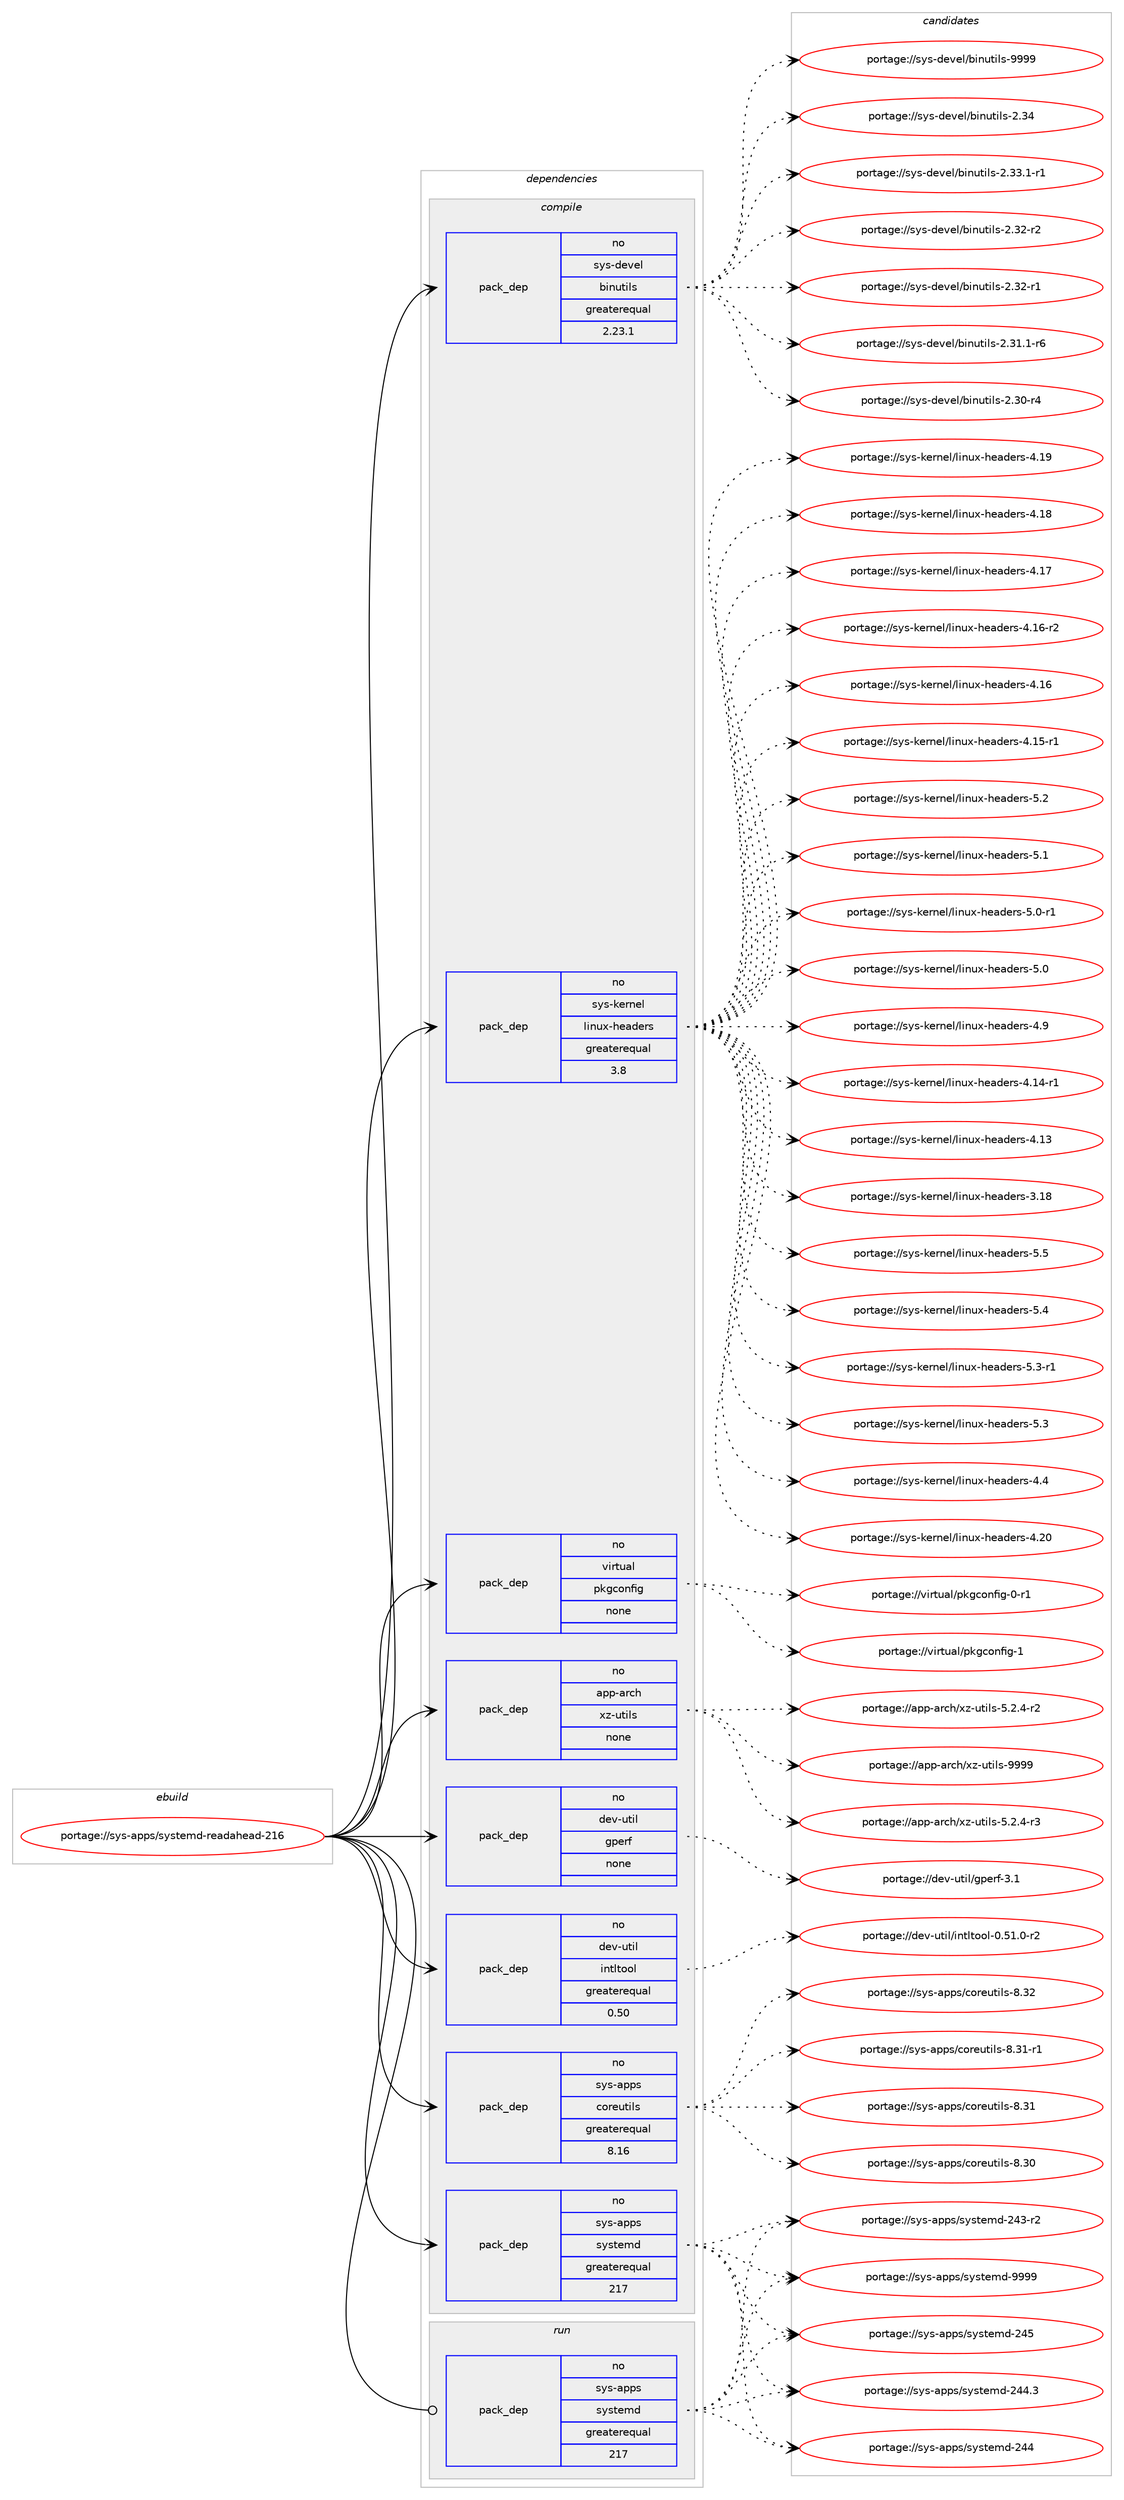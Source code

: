 digraph prolog {

# *************
# Graph options
# *************

newrank=true;
concentrate=true;
compound=true;
graph [rankdir=LR,fontname=Helvetica,fontsize=10,ranksep=1.5];#, ranksep=2.5, nodesep=0.2];
edge  [arrowhead=vee];
node  [fontname=Helvetica,fontsize=10];

# **********
# The ebuild
# **********

subgraph cluster_leftcol {
color=gray;
rank=same;
label=<<i>ebuild</i>>;
id [label="portage://sys-apps/systemd-readahead-216", color=red, width=4, href="../sys-apps/systemd-readahead-216.svg"];
}

# ****************
# The dependencies
# ****************

subgraph cluster_midcol {
color=gray;
label=<<i>dependencies</i>>;
subgraph cluster_compile {
fillcolor="#eeeeee";
style=filled;
label=<<i>compile</i>>;
subgraph pack23256 {
dependency28935 [label=<<TABLE BORDER="0" CELLBORDER="1" CELLSPACING="0" CELLPADDING="4" WIDTH="220"><TR><TD ROWSPAN="6" CELLPADDING="30">pack_dep</TD></TR><TR><TD WIDTH="110">no</TD></TR><TR><TD>app-arch</TD></TR><TR><TD>xz-utils</TD></TR><TR><TD>none</TD></TR><TR><TD></TD></TR></TABLE>>, shape=none, color=blue];
}
id:e -> dependency28935:w [weight=20,style="solid",arrowhead="vee"];
subgraph pack23257 {
dependency28936 [label=<<TABLE BORDER="0" CELLBORDER="1" CELLSPACING="0" CELLPADDING="4" WIDTH="220"><TR><TD ROWSPAN="6" CELLPADDING="30">pack_dep</TD></TR><TR><TD WIDTH="110">no</TD></TR><TR><TD>dev-util</TD></TR><TR><TD>gperf</TD></TR><TR><TD>none</TD></TR><TR><TD></TD></TR></TABLE>>, shape=none, color=blue];
}
id:e -> dependency28936:w [weight=20,style="solid",arrowhead="vee"];
subgraph pack23258 {
dependency28937 [label=<<TABLE BORDER="0" CELLBORDER="1" CELLSPACING="0" CELLPADDING="4" WIDTH="220"><TR><TD ROWSPAN="6" CELLPADDING="30">pack_dep</TD></TR><TR><TD WIDTH="110">no</TD></TR><TR><TD>dev-util</TD></TR><TR><TD>intltool</TD></TR><TR><TD>greaterequal</TD></TR><TR><TD>0.50</TD></TR></TABLE>>, shape=none, color=blue];
}
id:e -> dependency28937:w [weight=20,style="solid",arrowhead="vee"];
subgraph pack23259 {
dependency28938 [label=<<TABLE BORDER="0" CELLBORDER="1" CELLSPACING="0" CELLPADDING="4" WIDTH="220"><TR><TD ROWSPAN="6" CELLPADDING="30">pack_dep</TD></TR><TR><TD WIDTH="110">no</TD></TR><TR><TD>sys-apps</TD></TR><TR><TD>coreutils</TD></TR><TR><TD>greaterequal</TD></TR><TR><TD>8.16</TD></TR></TABLE>>, shape=none, color=blue];
}
id:e -> dependency28938:w [weight=20,style="solid",arrowhead="vee"];
subgraph pack23260 {
dependency28939 [label=<<TABLE BORDER="0" CELLBORDER="1" CELLSPACING="0" CELLPADDING="4" WIDTH="220"><TR><TD ROWSPAN="6" CELLPADDING="30">pack_dep</TD></TR><TR><TD WIDTH="110">no</TD></TR><TR><TD>sys-apps</TD></TR><TR><TD>systemd</TD></TR><TR><TD>greaterequal</TD></TR><TR><TD>217</TD></TR></TABLE>>, shape=none, color=blue];
}
id:e -> dependency28939:w [weight=20,style="solid",arrowhead="vee"];
subgraph pack23261 {
dependency28940 [label=<<TABLE BORDER="0" CELLBORDER="1" CELLSPACING="0" CELLPADDING="4" WIDTH="220"><TR><TD ROWSPAN="6" CELLPADDING="30">pack_dep</TD></TR><TR><TD WIDTH="110">no</TD></TR><TR><TD>sys-devel</TD></TR><TR><TD>binutils</TD></TR><TR><TD>greaterequal</TD></TR><TR><TD>2.23.1</TD></TR></TABLE>>, shape=none, color=blue];
}
id:e -> dependency28940:w [weight=20,style="solid",arrowhead="vee"];
subgraph pack23262 {
dependency28941 [label=<<TABLE BORDER="0" CELLBORDER="1" CELLSPACING="0" CELLPADDING="4" WIDTH="220"><TR><TD ROWSPAN="6" CELLPADDING="30">pack_dep</TD></TR><TR><TD WIDTH="110">no</TD></TR><TR><TD>sys-kernel</TD></TR><TR><TD>linux-headers</TD></TR><TR><TD>greaterequal</TD></TR><TR><TD>3.8</TD></TR></TABLE>>, shape=none, color=blue];
}
id:e -> dependency28941:w [weight=20,style="solid",arrowhead="vee"];
subgraph pack23263 {
dependency28942 [label=<<TABLE BORDER="0" CELLBORDER="1" CELLSPACING="0" CELLPADDING="4" WIDTH="220"><TR><TD ROWSPAN="6" CELLPADDING="30">pack_dep</TD></TR><TR><TD WIDTH="110">no</TD></TR><TR><TD>virtual</TD></TR><TR><TD>pkgconfig</TD></TR><TR><TD>none</TD></TR><TR><TD></TD></TR></TABLE>>, shape=none, color=blue];
}
id:e -> dependency28942:w [weight=20,style="solid",arrowhead="vee"];
}
subgraph cluster_compileandrun {
fillcolor="#eeeeee";
style=filled;
label=<<i>compile and run</i>>;
}
subgraph cluster_run {
fillcolor="#eeeeee";
style=filled;
label=<<i>run</i>>;
subgraph pack23264 {
dependency28943 [label=<<TABLE BORDER="0" CELLBORDER="1" CELLSPACING="0" CELLPADDING="4" WIDTH="220"><TR><TD ROWSPAN="6" CELLPADDING="30">pack_dep</TD></TR><TR><TD WIDTH="110">no</TD></TR><TR><TD>sys-apps</TD></TR><TR><TD>systemd</TD></TR><TR><TD>greaterequal</TD></TR><TR><TD>217</TD></TR></TABLE>>, shape=none, color=blue];
}
id:e -> dependency28943:w [weight=20,style="solid",arrowhead="odot"];
}
}

# **************
# The candidates
# **************

subgraph cluster_choices {
rank=same;
color=gray;
label=<<i>candidates</i>>;

subgraph choice23256 {
color=black;
nodesep=1;
choice9711211245971149910447120122451171161051081154557575757 [label="portage://app-arch/xz-utils-9999", color=red, width=4,href="../app-arch/xz-utils-9999.svg"];
choice9711211245971149910447120122451171161051081154553465046524511451 [label="portage://app-arch/xz-utils-5.2.4-r3", color=red, width=4,href="../app-arch/xz-utils-5.2.4-r3.svg"];
choice9711211245971149910447120122451171161051081154553465046524511450 [label="portage://app-arch/xz-utils-5.2.4-r2", color=red, width=4,href="../app-arch/xz-utils-5.2.4-r2.svg"];
dependency28935:e -> choice9711211245971149910447120122451171161051081154557575757:w [style=dotted,weight="100"];
dependency28935:e -> choice9711211245971149910447120122451171161051081154553465046524511451:w [style=dotted,weight="100"];
dependency28935:e -> choice9711211245971149910447120122451171161051081154553465046524511450:w [style=dotted,weight="100"];
}
subgraph choice23257 {
color=black;
nodesep=1;
choice100101118451171161051084710311210111410245514649 [label="portage://dev-util/gperf-3.1", color=red, width=4,href="../dev-util/gperf-3.1.svg"];
dependency28936:e -> choice100101118451171161051084710311210111410245514649:w [style=dotted,weight="100"];
}
subgraph choice23258 {
color=black;
nodesep=1;
choice1001011184511711610510847105110116108116111111108454846534946484511450 [label="portage://dev-util/intltool-0.51.0-r2", color=red, width=4,href="../dev-util/intltool-0.51.0-r2.svg"];
dependency28937:e -> choice1001011184511711610510847105110116108116111111108454846534946484511450:w [style=dotted,weight="100"];
}
subgraph choice23259 {
color=black;
nodesep=1;
choice115121115459711211211547991111141011171161051081154556465150 [label="portage://sys-apps/coreutils-8.32", color=red, width=4,href="../sys-apps/coreutils-8.32.svg"];
choice1151211154597112112115479911111410111711610510811545564651494511449 [label="portage://sys-apps/coreutils-8.31-r1", color=red, width=4,href="../sys-apps/coreutils-8.31-r1.svg"];
choice115121115459711211211547991111141011171161051081154556465149 [label="portage://sys-apps/coreutils-8.31", color=red, width=4,href="../sys-apps/coreutils-8.31.svg"];
choice115121115459711211211547991111141011171161051081154556465148 [label="portage://sys-apps/coreutils-8.30", color=red, width=4,href="../sys-apps/coreutils-8.30.svg"];
dependency28938:e -> choice115121115459711211211547991111141011171161051081154556465150:w [style=dotted,weight="100"];
dependency28938:e -> choice1151211154597112112115479911111410111711610510811545564651494511449:w [style=dotted,weight="100"];
dependency28938:e -> choice115121115459711211211547991111141011171161051081154556465149:w [style=dotted,weight="100"];
dependency28938:e -> choice115121115459711211211547991111141011171161051081154556465148:w [style=dotted,weight="100"];
}
subgraph choice23260 {
color=black;
nodesep=1;
choice1151211154597112112115471151211151161011091004557575757 [label="portage://sys-apps/systemd-9999", color=red, width=4,href="../sys-apps/systemd-9999.svg"];
choice11512111545971121121154711512111511610110910045505253 [label="portage://sys-apps/systemd-245", color=red, width=4,href="../sys-apps/systemd-245.svg"];
choice115121115459711211211547115121115116101109100455052524651 [label="portage://sys-apps/systemd-244.3", color=red, width=4,href="../sys-apps/systemd-244.3.svg"];
choice11512111545971121121154711512111511610110910045505252 [label="portage://sys-apps/systemd-244", color=red, width=4,href="../sys-apps/systemd-244.svg"];
choice115121115459711211211547115121115116101109100455052514511450 [label="portage://sys-apps/systemd-243-r2", color=red, width=4,href="../sys-apps/systemd-243-r2.svg"];
dependency28939:e -> choice1151211154597112112115471151211151161011091004557575757:w [style=dotted,weight="100"];
dependency28939:e -> choice11512111545971121121154711512111511610110910045505253:w [style=dotted,weight="100"];
dependency28939:e -> choice115121115459711211211547115121115116101109100455052524651:w [style=dotted,weight="100"];
dependency28939:e -> choice11512111545971121121154711512111511610110910045505252:w [style=dotted,weight="100"];
dependency28939:e -> choice115121115459711211211547115121115116101109100455052514511450:w [style=dotted,weight="100"];
}
subgraph choice23261 {
color=black;
nodesep=1;
choice1151211154510010111810110847981051101171161051081154557575757 [label="portage://sys-devel/binutils-9999", color=red, width=4,href="../sys-devel/binutils-9999.svg"];
choice1151211154510010111810110847981051101171161051081154550465152 [label="portage://sys-devel/binutils-2.34", color=red, width=4,href="../sys-devel/binutils-2.34.svg"];
choice115121115451001011181011084798105110117116105108115455046515146494511449 [label="portage://sys-devel/binutils-2.33.1-r1", color=red, width=4,href="../sys-devel/binutils-2.33.1-r1.svg"];
choice11512111545100101118101108479810511011711610510811545504651504511450 [label="portage://sys-devel/binutils-2.32-r2", color=red, width=4,href="../sys-devel/binutils-2.32-r2.svg"];
choice11512111545100101118101108479810511011711610510811545504651504511449 [label="portage://sys-devel/binutils-2.32-r1", color=red, width=4,href="../sys-devel/binutils-2.32-r1.svg"];
choice115121115451001011181011084798105110117116105108115455046514946494511454 [label="portage://sys-devel/binutils-2.31.1-r6", color=red, width=4,href="../sys-devel/binutils-2.31.1-r6.svg"];
choice11512111545100101118101108479810511011711610510811545504651484511452 [label="portage://sys-devel/binutils-2.30-r4", color=red, width=4,href="../sys-devel/binutils-2.30-r4.svg"];
dependency28940:e -> choice1151211154510010111810110847981051101171161051081154557575757:w [style=dotted,weight="100"];
dependency28940:e -> choice1151211154510010111810110847981051101171161051081154550465152:w [style=dotted,weight="100"];
dependency28940:e -> choice115121115451001011181011084798105110117116105108115455046515146494511449:w [style=dotted,weight="100"];
dependency28940:e -> choice11512111545100101118101108479810511011711610510811545504651504511450:w [style=dotted,weight="100"];
dependency28940:e -> choice11512111545100101118101108479810511011711610510811545504651504511449:w [style=dotted,weight="100"];
dependency28940:e -> choice115121115451001011181011084798105110117116105108115455046514946494511454:w [style=dotted,weight="100"];
dependency28940:e -> choice11512111545100101118101108479810511011711610510811545504651484511452:w [style=dotted,weight="100"];
}
subgraph choice23262 {
color=black;
nodesep=1;
choice1151211154510710111411010110847108105110117120451041019710010111411545534653 [label="portage://sys-kernel/linux-headers-5.5", color=red, width=4,href="../sys-kernel/linux-headers-5.5.svg"];
choice1151211154510710111411010110847108105110117120451041019710010111411545534652 [label="portage://sys-kernel/linux-headers-5.4", color=red, width=4,href="../sys-kernel/linux-headers-5.4.svg"];
choice11512111545107101114110101108471081051101171204510410197100101114115455346514511449 [label="portage://sys-kernel/linux-headers-5.3-r1", color=red, width=4,href="../sys-kernel/linux-headers-5.3-r1.svg"];
choice1151211154510710111411010110847108105110117120451041019710010111411545534651 [label="portage://sys-kernel/linux-headers-5.3", color=red, width=4,href="../sys-kernel/linux-headers-5.3.svg"];
choice1151211154510710111411010110847108105110117120451041019710010111411545534650 [label="portage://sys-kernel/linux-headers-5.2", color=red, width=4,href="../sys-kernel/linux-headers-5.2.svg"];
choice1151211154510710111411010110847108105110117120451041019710010111411545534649 [label="portage://sys-kernel/linux-headers-5.1", color=red, width=4,href="../sys-kernel/linux-headers-5.1.svg"];
choice11512111545107101114110101108471081051101171204510410197100101114115455346484511449 [label="portage://sys-kernel/linux-headers-5.0-r1", color=red, width=4,href="../sys-kernel/linux-headers-5.0-r1.svg"];
choice1151211154510710111411010110847108105110117120451041019710010111411545534648 [label="portage://sys-kernel/linux-headers-5.0", color=red, width=4,href="../sys-kernel/linux-headers-5.0.svg"];
choice1151211154510710111411010110847108105110117120451041019710010111411545524657 [label="portage://sys-kernel/linux-headers-4.9", color=red, width=4,href="../sys-kernel/linux-headers-4.9.svg"];
choice1151211154510710111411010110847108105110117120451041019710010111411545524652 [label="portage://sys-kernel/linux-headers-4.4", color=red, width=4,href="../sys-kernel/linux-headers-4.4.svg"];
choice115121115451071011141101011084710810511011712045104101971001011141154552465048 [label="portage://sys-kernel/linux-headers-4.20", color=red, width=4,href="../sys-kernel/linux-headers-4.20.svg"];
choice115121115451071011141101011084710810511011712045104101971001011141154552464957 [label="portage://sys-kernel/linux-headers-4.19", color=red, width=4,href="../sys-kernel/linux-headers-4.19.svg"];
choice115121115451071011141101011084710810511011712045104101971001011141154552464956 [label="portage://sys-kernel/linux-headers-4.18", color=red, width=4,href="../sys-kernel/linux-headers-4.18.svg"];
choice115121115451071011141101011084710810511011712045104101971001011141154552464955 [label="portage://sys-kernel/linux-headers-4.17", color=red, width=4,href="../sys-kernel/linux-headers-4.17.svg"];
choice1151211154510710111411010110847108105110117120451041019710010111411545524649544511450 [label="portage://sys-kernel/linux-headers-4.16-r2", color=red, width=4,href="../sys-kernel/linux-headers-4.16-r2.svg"];
choice115121115451071011141101011084710810511011712045104101971001011141154552464954 [label="portage://sys-kernel/linux-headers-4.16", color=red, width=4,href="../sys-kernel/linux-headers-4.16.svg"];
choice1151211154510710111411010110847108105110117120451041019710010111411545524649534511449 [label="portage://sys-kernel/linux-headers-4.15-r1", color=red, width=4,href="../sys-kernel/linux-headers-4.15-r1.svg"];
choice1151211154510710111411010110847108105110117120451041019710010111411545524649524511449 [label="portage://sys-kernel/linux-headers-4.14-r1", color=red, width=4,href="../sys-kernel/linux-headers-4.14-r1.svg"];
choice115121115451071011141101011084710810511011712045104101971001011141154552464951 [label="portage://sys-kernel/linux-headers-4.13", color=red, width=4,href="../sys-kernel/linux-headers-4.13.svg"];
choice115121115451071011141101011084710810511011712045104101971001011141154551464956 [label="portage://sys-kernel/linux-headers-3.18", color=red, width=4,href="../sys-kernel/linux-headers-3.18.svg"];
dependency28941:e -> choice1151211154510710111411010110847108105110117120451041019710010111411545534653:w [style=dotted,weight="100"];
dependency28941:e -> choice1151211154510710111411010110847108105110117120451041019710010111411545534652:w [style=dotted,weight="100"];
dependency28941:e -> choice11512111545107101114110101108471081051101171204510410197100101114115455346514511449:w [style=dotted,weight="100"];
dependency28941:e -> choice1151211154510710111411010110847108105110117120451041019710010111411545534651:w [style=dotted,weight="100"];
dependency28941:e -> choice1151211154510710111411010110847108105110117120451041019710010111411545534650:w [style=dotted,weight="100"];
dependency28941:e -> choice1151211154510710111411010110847108105110117120451041019710010111411545534649:w [style=dotted,weight="100"];
dependency28941:e -> choice11512111545107101114110101108471081051101171204510410197100101114115455346484511449:w [style=dotted,weight="100"];
dependency28941:e -> choice1151211154510710111411010110847108105110117120451041019710010111411545534648:w [style=dotted,weight="100"];
dependency28941:e -> choice1151211154510710111411010110847108105110117120451041019710010111411545524657:w [style=dotted,weight="100"];
dependency28941:e -> choice1151211154510710111411010110847108105110117120451041019710010111411545524652:w [style=dotted,weight="100"];
dependency28941:e -> choice115121115451071011141101011084710810511011712045104101971001011141154552465048:w [style=dotted,weight="100"];
dependency28941:e -> choice115121115451071011141101011084710810511011712045104101971001011141154552464957:w [style=dotted,weight="100"];
dependency28941:e -> choice115121115451071011141101011084710810511011712045104101971001011141154552464956:w [style=dotted,weight="100"];
dependency28941:e -> choice115121115451071011141101011084710810511011712045104101971001011141154552464955:w [style=dotted,weight="100"];
dependency28941:e -> choice1151211154510710111411010110847108105110117120451041019710010111411545524649544511450:w [style=dotted,weight="100"];
dependency28941:e -> choice115121115451071011141101011084710810511011712045104101971001011141154552464954:w [style=dotted,weight="100"];
dependency28941:e -> choice1151211154510710111411010110847108105110117120451041019710010111411545524649534511449:w [style=dotted,weight="100"];
dependency28941:e -> choice1151211154510710111411010110847108105110117120451041019710010111411545524649524511449:w [style=dotted,weight="100"];
dependency28941:e -> choice115121115451071011141101011084710810511011712045104101971001011141154552464951:w [style=dotted,weight="100"];
dependency28941:e -> choice115121115451071011141101011084710810511011712045104101971001011141154551464956:w [style=dotted,weight="100"];
}
subgraph choice23263 {
color=black;
nodesep=1;
choice1181051141161179710847112107103991111101021051034549 [label="portage://virtual/pkgconfig-1", color=red, width=4,href="../virtual/pkgconfig-1.svg"];
choice11810511411611797108471121071039911111010210510345484511449 [label="portage://virtual/pkgconfig-0-r1", color=red, width=4,href="../virtual/pkgconfig-0-r1.svg"];
dependency28942:e -> choice1181051141161179710847112107103991111101021051034549:w [style=dotted,weight="100"];
dependency28942:e -> choice11810511411611797108471121071039911111010210510345484511449:w [style=dotted,weight="100"];
}
subgraph choice23264 {
color=black;
nodesep=1;
choice1151211154597112112115471151211151161011091004557575757 [label="portage://sys-apps/systemd-9999", color=red, width=4,href="../sys-apps/systemd-9999.svg"];
choice11512111545971121121154711512111511610110910045505253 [label="portage://sys-apps/systemd-245", color=red, width=4,href="../sys-apps/systemd-245.svg"];
choice115121115459711211211547115121115116101109100455052524651 [label="portage://sys-apps/systemd-244.3", color=red, width=4,href="../sys-apps/systemd-244.3.svg"];
choice11512111545971121121154711512111511610110910045505252 [label="portage://sys-apps/systemd-244", color=red, width=4,href="../sys-apps/systemd-244.svg"];
choice115121115459711211211547115121115116101109100455052514511450 [label="portage://sys-apps/systemd-243-r2", color=red, width=4,href="../sys-apps/systemd-243-r2.svg"];
dependency28943:e -> choice1151211154597112112115471151211151161011091004557575757:w [style=dotted,weight="100"];
dependency28943:e -> choice11512111545971121121154711512111511610110910045505253:w [style=dotted,weight="100"];
dependency28943:e -> choice115121115459711211211547115121115116101109100455052524651:w [style=dotted,weight="100"];
dependency28943:e -> choice11512111545971121121154711512111511610110910045505252:w [style=dotted,weight="100"];
dependency28943:e -> choice115121115459711211211547115121115116101109100455052514511450:w [style=dotted,weight="100"];
}
}

}
